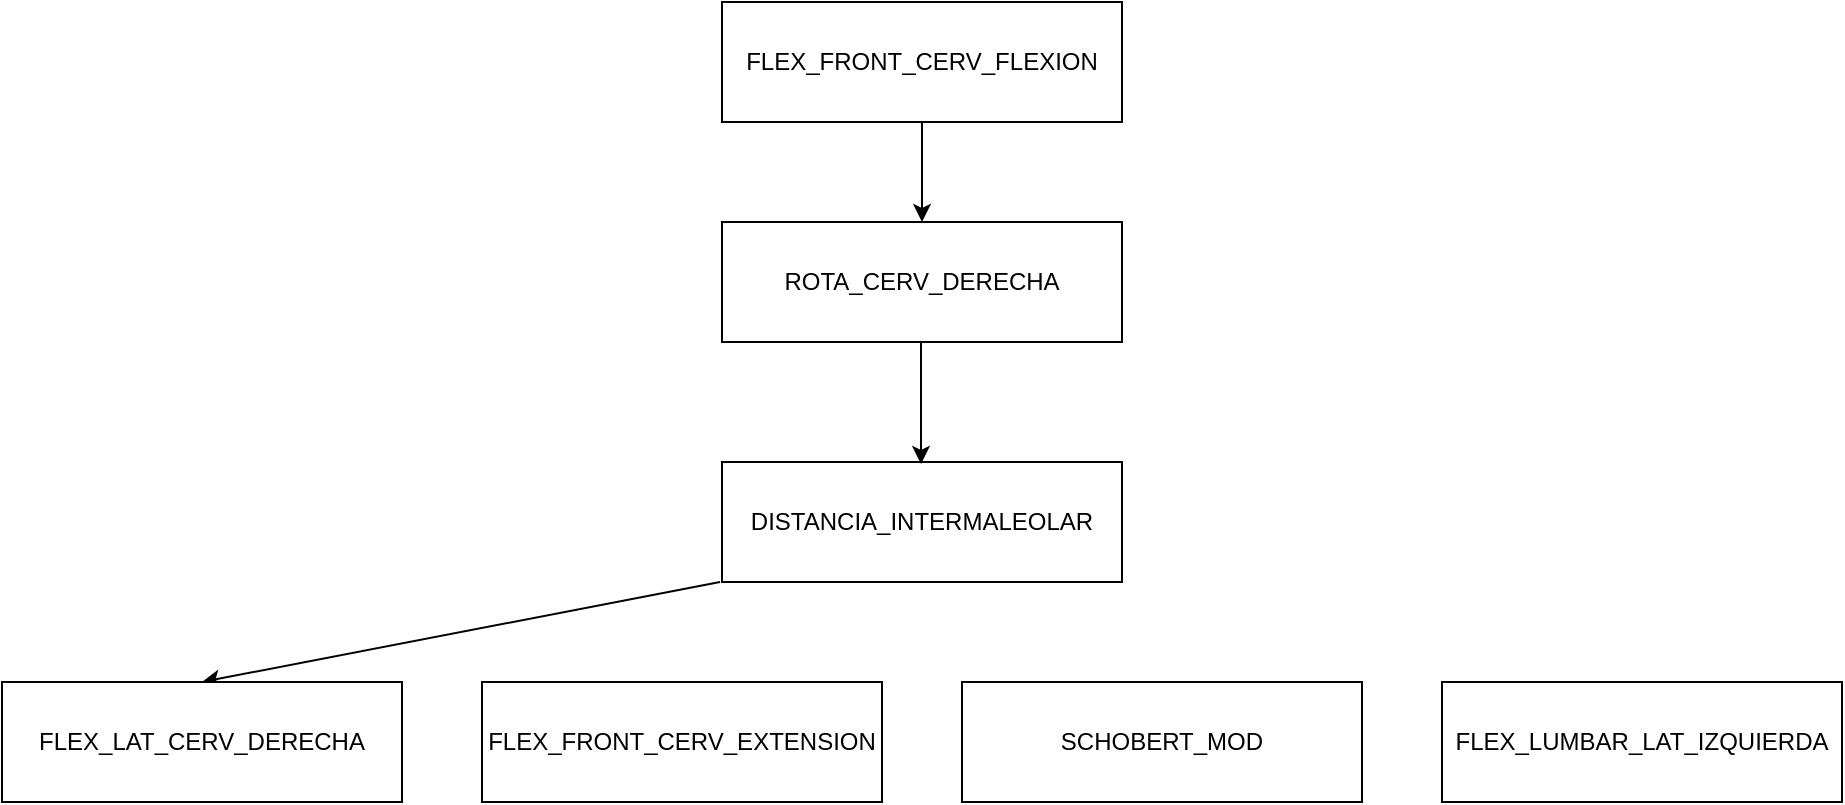<mxfile version="21.6.9" type="github">
  <diagram name="Page-1" id="G6GUsbN-d_qLUJchrnLp">
    <mxGraphModel dx="2284" dy="758" grid="1" gridSize="10" guides="1" tooltips="1" connect="1" arrows="1" fold="1" page="1" pageScale="1" pageWidth="850" pageHeight="1100" math="0" shadow="0">
      <root>
        <mxCell id="0" />
        <mxCell id="1" parent="0" />
        <mxCell id="bdecw5hjube7fnArYXz3-1" value="FLEX_FRONT_CERV_FLEXION" style="rounded=0;whiteSpace=wrap;html=1;" vertex="1" parent="1">
          <mxGeometry x="280" y="40" width="200" height="60" as="geometry" />
        </mxCell>
        <mxCell id="bdecw5hjube7fnArYXz3-4" value="" style="endArrow=classic;html=1;rounded=0;entryX=0.5;entryY=0;entryDx=0;entryDy=0;exitX=0.5;exitY=1;exitDx=0;exitDy=0;" edge="1" parent="1" source="bdecw5hjube7fnArYXz3-1" target="bdecw5hjube7fnArYXz3-6">
          <mxGeometry width="50" height="50" relative="1" as="geometry">
            <mxPoint x="480" y="100" as="sourcePoint" />
            <mxPoint x="560" y="160" as="targetPoint" />
          </mxGeometry>
        </mxCell>
        <mxCell id="bdecw5hjube7fnArYXz3-6" value="ROTA_CERV_DERECHA" style="rounded=0;whiteSpace=wrap;html=1;" vertex="1" parent="1">
          <mxGeometry x="280" y="150" width="200" height="60" as="geometry" />
        </mxCell>
        <mxCell id="bdecw5hjube7fnArYXz3-7" value="FLEX_FRONT_CERV_EXTENSION" style="rounded=0;whiteSpace=wrap;html=1;" vertex="1" parent="1">
          <mxGeometry x="160" y="380" width="200" height="60" as="geometry" />
        </mxCell>
        <mxCell id="bdecw5hjube7fnArYXz3-8" value="" style="endArrow=classic;html=1;rounded=0;exitX=0.5;exitY=1;exitDx=0;exitDy=0;entryX=0.5;entryY=0;entryDx=0;entryDy=0;" edge="1" parent="1" target="bdecw5hjube7fnArYXz3-11">
          <mxGeometry width="50" height="50" relative="1" as="geometry">
            <mxPoint x="279" y="330" as="sourcePoint" />
            <mxPoint x="279" y="391" as="targetPoint" />
          </mxGeometry>
        </mxCell>
        <mxCell id="bdecw5hjube7fnArYXz3-9" value="DISTANCIA_INTERMALEOLAR" style="rounded=0;whiteSpace=wrap;html=1;" vertex="1" parent="1">
          <mxGeometry x="280" y="270" width="200" height="60" as="geometry" />
        </mxCell>
        <mxCell id="bdecw5hjube7fnArYXz3-10" value="" style="endArrow=classic;html=1;rounded=0;exitX=0.5;exitY=1;exitDx=0;exitDy=0;entryX=0.5;entryY=0;entryDx=0;entryDy=0;" edge="1" parent="1">
          <mxGeometry width="50" height="50" relative="1" as="geometry">
            <mxPoint x="379.5" y="210" as="sourcePoint" />
            <mxPoint x="379.5" y="271" as="targetPoint" />
          </mxGeometry>
        </mxCell>
        <mxCell id="bdecw5hjube7fnArYXz3-11" value="FLEX_LAT_CERV_DERECHA" style="rounded=0;whiteSpace=wrap;html=1;" vertex="1" parent="1">
          <mxGeometry x="-80" y="380" width="200" height="60" as="geometry" />
        </mxCell>
        <mxCell id="bdecw5hjube7fnArYXz3-12" value="SCHOBERT_MOD" style="rounded=0;whiteSpace=wrap;html=1;" vertex="1" parent="1">
          <mxGeometry x="400" y="380" width="200" height="60" as="geometry" />
        </mxCell>
        <mxCell id="bdecw5hjube7fnArYXz3-13" value="FLEX_LUMBAR_LAT_IZQUIERDA" style="rounded=0;whiteSpace=wrap;html=1;" vertex="1" parent="1">
          <mxGeometry x="640" y="380" width="200" height="60" as="geometry" />
        </mxCell>
      </root>
    </mxGraphModel>
  </diagram>
</mxfile>
